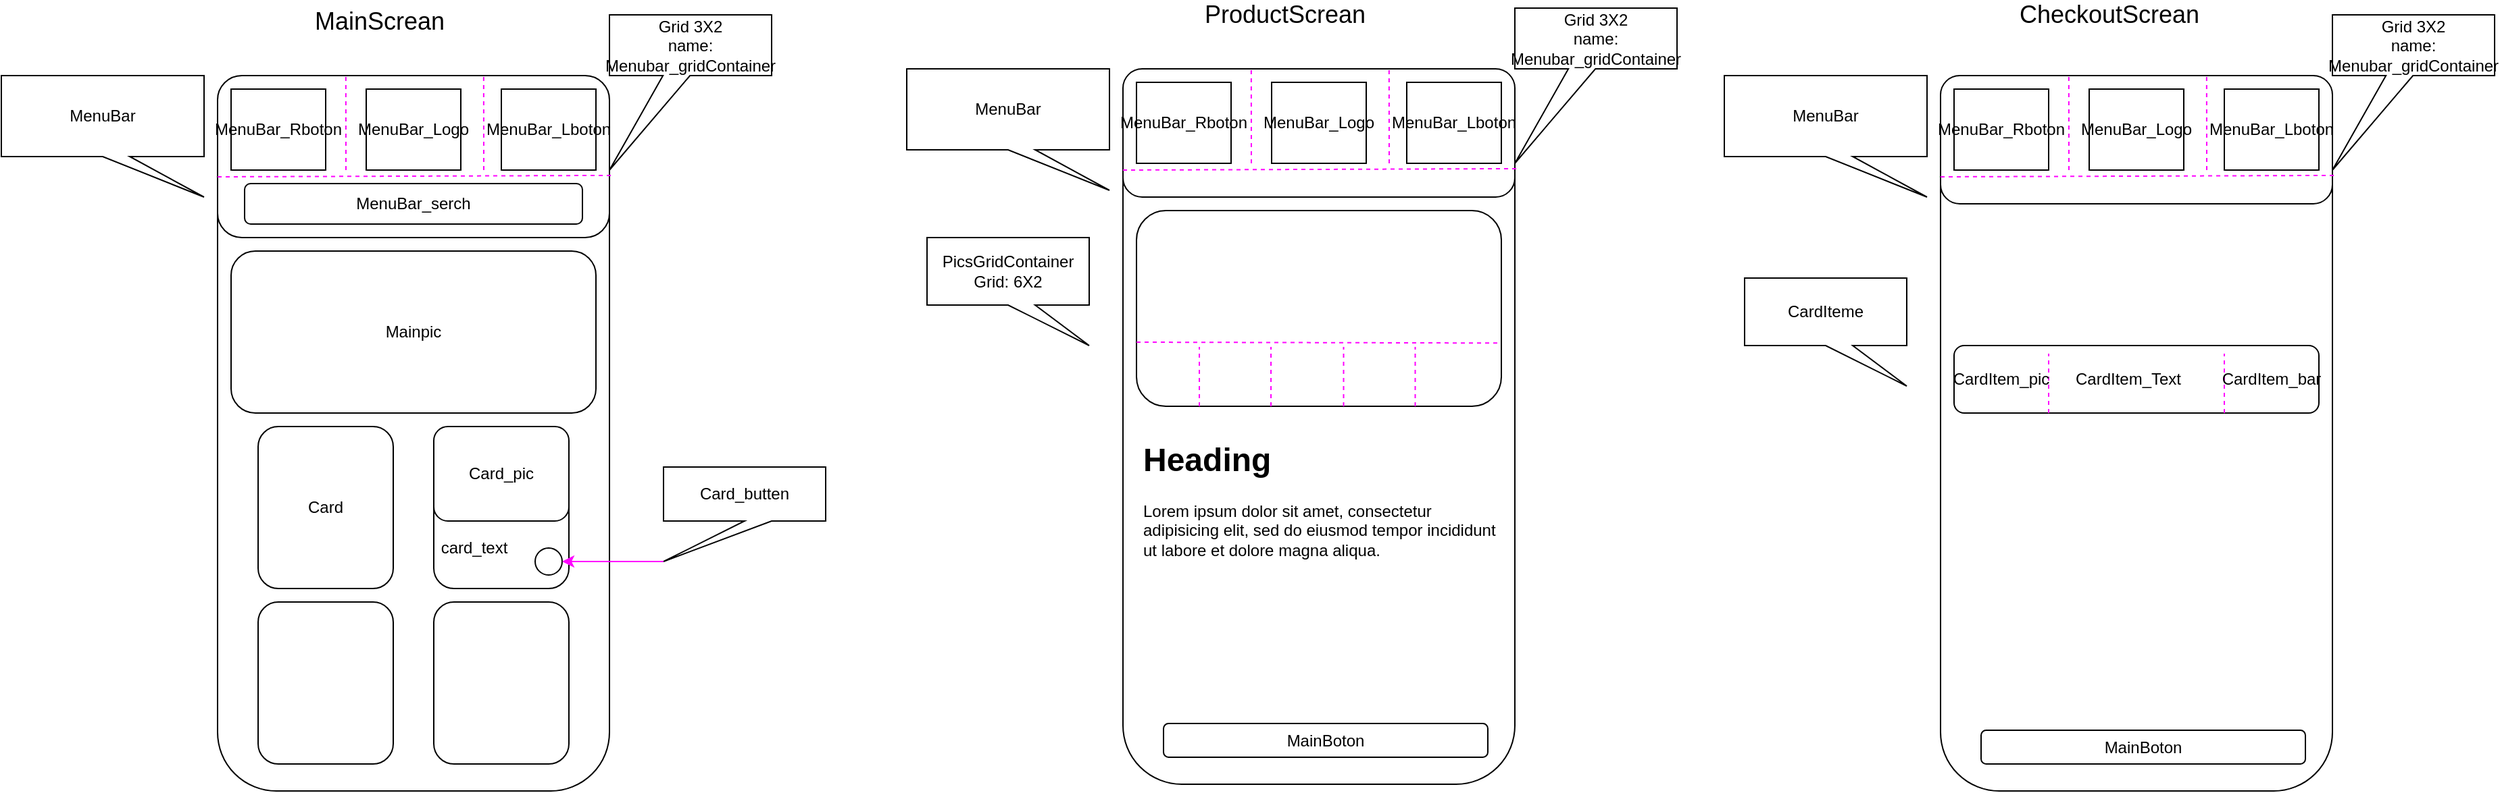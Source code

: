 <mxfile version="13.7.9" type="google"><diagram id="994tJiV0l8FxQVaftUO4" name="Page-1"><mxGraphModel dx="918" dy="486" grid="1" gridSize="10" guides="1" tooltips="1" connect="1" arrows="1" fold="1" page="1" pageScale="1" pageWidth="827" pageHeight="1169" math="0" shadow="0"><root><mxCell id="0"/><mxCell id="1" parent="0"/><mxCell id="sAf4wgNen5dUUAqphIko-1" value="" style="rounded=1;whiteSpace=wrap;html=1;" vertex="1" parent="1"><mxGeometry x="220" y="60" width="290" height="530" as="geometry"/></mxCell><mxCell id="sAf4wgNen5dUUAqphIko-2" value="" style="rounded=1;whiteSpace=wrap;html=1;" vertex="1" parent="1"><mxGeometry x="220" y="60" width="290" height="120" as="geometry"/></mxCell><mxCell id="sAf4wgNen5dUUAqphIko-7" value="MenuBar_Rboton" style="rounded=0;whiteSpace=wrap;html=1;" vertex="1" parent="1"><mxGeometry x="230" y="70" width="70" height="60" as="geometry"/></mxCell><mxCell id="sAf4wgNen5dUUAqphIko-8" value="MenuBar_Logo" style="rounded=0;whiteSpace=wrap;html=1;" vertex="1" parent="1"><mxGeometry x="330" y="70" width="70" height="60" as="geometry"/></mxCell><mxCell id="sAf4wgNen5dUUAqphIko-10" value="MenuBar_Lboton" style="rounded=0;whiteSpace=wrap;html=1;" vertex="1" parent="1"><mxGeometry x="430" y="70" width="70" height="60" as="geometry"/></mxCell><mxCell id="sAf4wgNen5dUUAqphIko-11" value="MenuBar_serch" style="rounded=1;whiteSpace=wrap;html=1;" vertex="1" parent="1"><mxGeometry x="240" y="140" width="250" height="30" as="geometry"/></mxCell><mxCell id="sAf4wgNen5dUUAqphIko-12" value="" style="endArrow=none;dashed=1;html=1;entryX=1.007;entryY=0.658;entryDx=0;entryDy=0;entryPerimeter=0;strokeColor=#FF00FF;" edge="1" parent="1"><mxGeometry width="50" height="50" relative="1" as="geometry"><mxPoint x="220" y="135" as="sourcePoint"/><mxPoint x="512.03" y="133.96" as="targetPoint"/></mxGeometry></mxCell><mxCell id="sAf4wgNen5dUUAqphIko-14" value="" style="endArrow=none;dashed=1;html=1;entryX=0.348;entryY=0.008;entryDx=0;entryDy=0;entryPerimeter=0;strokeColor=#FF00FF;" edge="1" parent="1"><mxGeometry width="50" height="50" relative="1" as="geometry"><mxPoint x="315" y="130" as="sourcePoint"/><mxPoint x="314.92" y="60.96" as="targetPoint"/></mxGeometry></mxCell><mxCell id="sAf4wgNen5dUUAqphIko-15" value="" style="endArrow=none;dashed=1;html=1;entryX=0.348;entryY=0.008;entryDx=0;entryDy=0;entryPerimeter=0;strokeColor=#FF00FF;" edge="1" parent="1"><mxGeometry width="50" height="50" relative="1" as="geometry"><mxPoint x="417" y="130" as="sourcePoint"/><mxPoint x="416.92" y="60.96" as="targetPoint"/></mxGeometry></mxCell><mxCell id="sAf4wgNen5dUUAqphIko-17" value="&lt;div&gt;Grid 3X2&lt;/div&gt;name: Menubar_gridContainer" style="shape=callout;whiteSpace=wrap;html=1;perimeter=calloutPerimeter;position2=0;size=70;position=0.33;" vertex="1" parent="1"><mxGeometry x="510" y="15" width="120" height="115" as="geometry"/></mxCell><mxCell id="sAf4wgNen5dUUAqphIko-18" value="Mainpic" style="rounded=1;whiteSpace=wrap;html=1;" vertex="1" parent="1"><mxGeometry x="230" y="190" width="270" height="120" as="geometry"/></mxCell><mxCell id="sAf4wgNen5dUUAqphIko-19" value="&lt;div&gt;Card&lt;/div&gt;" style="rounded=1;whiteSpace=wrap;html=1;" vertex="1" parent="1"><mxGeometry x="250" y="320" width="100" height="120" as="geometry"/></mxCell><mxCell id="sAf4wgNen5dUUAqphIko-20" value="" style="rounded=1;whiteSpace=wrap;html=1;" vertex="1" parent="1"><mxGeometry x="250" y="450" width="100" height="120" as="geometry"/></mxCell><mxCell id="sAf4wgNen5dUUAqphIko-21" value="" style="rounded=1;whiteSpace=wrap;html=1;" vertex="1" parent="1"><mxGeometry x="380" y="320" width="100" height="120" as="geometry"/></mxCell><mxCell id="sAf4wgNen5dUUAqphIko-22" value="" style="rounded=1;whiteSpace=wrap;html=1;" vertex="1" parent="1"><mxGeometry x="380" y="450" width="100" height="120" as="geometry"/></mxCell><mxCell id="sAf4wgNen5dUUAqphIko-23" value="MenuBar" style="shape=callout;whiteSpace=wrap;html=1;perimeter=calloutPerimeter;position2=1;" vertex="1" parent="1"><mxGeometry x="60" y="60" width="150" height="90" as="geometry"/></mxCell><mxCell id="sAf4wgNen5dUUAqphIko-25" value="Card_pic" style="rounded=1;whiteSpace=wrap;html=1;" vertex="1" parent="1"><mxGeometry x="380" y="320" width="100" height="70" as="geometry"/></mxCell><mxCell id="sAf4wgNen5dUUAqphIko-26" value="card_text" style="text;html=1;strokeColor=none;fillColor=none;align=center;verticalAlign=middle;whiteSpace=wrap;rounded=0;" vertex="1" parent="1"><mxGeometry x="390" y="400" width="40" height="20" as="geometry"/></mxCell><mxCell id="sAf4wgNen5dUUAqphIko-27" value="" style="ellipse;whiteSpace=wrap;html=1;aspect=fixed;" vertex="1" parent="1"><mxGeometry x="455" y="410" width="20" height="20" as="geometry"/></mxCell><mxCell id="sAf4wgNen5dUUAqphIko-29" value="Card_butten" style="shape=callout;whiteSpace=wrap;html=1;perimeter=calloutPerimeter;position2=0;" vertex="1" parent="1"><mxGeometry x="550" y="350" width="120" height="70" as="geometry"/></mxCell><mxCell id="sAf4wgNen5dUUAqphIko-30" value="" style="endArrow=classic;html=1;strokeColor=#FF00FF;entryX=1;entryY=0.5;entryDx=0;entryDy=0;exitX=0;exitY=0;exitDx=0;exitDy=70;exitPerimeter=0;" edge="1" parent="1" source="sAf4wgNen5dUUAqphIko-29" target="sAf4wgNen5dUUAqphIko-27"><mxGeometry width="50" height="50" relative="1" as="geometry"><mxPoint x="590" y="320" as="sourcePoint"/><mxPoint x="440" y="300" as="targetPoint"/></mxGeometry></mxCell><mxCell id="sAf4wgNen5dUUAqphIko-31" value="&lt;font style=&quot;font-size: 18px&quot;&gt;MainScrean&lt;/font&gt;" style="text;html=1;strokeColor=none;fillColor=none;align=center;verticalAlign=middle;whiteSpace=wrap;rounded=0;" vertex="1" parent="1"><mxGeometry x="320" y="10" width="40" height="20" as="geometry"/></mxCell><mxCell id="sAf4wgNen5dUUAqphIko-32" value="" style="rounded=1;whiteSpace=wrap;html=1;" vertex="1" parent="1"><mxGeometry x="890" y="55" width="290" height="530" as="geometry"/></mxCell><mxCell id="sAf4wgNen5dUUAqphIko-33" value="" style="rounded=1;whiteSpace=wrap;html=1;" vertex="1" parent="1"><mxGeometry x="890" y="55" width="290" height="95" as="geometry"/></mxCell><mxCell id="sAf4wgNen5dUUAqphIko-34" value="MenuBar_Rboton" style="rounded=0;whiteSpace=wrap;html=1;" vertex="1" parent="1"><mxGeometry x="900" y="65" width="70" height="60" as="geometry"/></mxCell><mxCell id="sAf4wgNen5dUUAqphIko-35" value="MenuBar_Logo" style="rounded=0;whiteSpace=wrap;html=1;" vertex="1" parent="1"><mxGeometry x="1000" y="65" width="70" height="60" as="geometry"/></mxCell><mxCell id="sAf4wgNen5dUUAqphIko-36" value="MenuBar_Lboton" style="rounded=0;whiteSpace=wrap;html=1;" vertex="1" parent="1"><mxGeometry x="1100" y="65" width="70" height="60" as="geometry"/></mxCell><mxCell id="sAf4wgNen5dUUAqphIko-38" value="" style="endArrow=none;dashed=1;html=1;entryX=1.007;entryY=0.658;entryDx=0;entryDy=0;entryPerimeter=0;strokeColor=#FF00FF;" edge="1" parent="1"><mxGeometry width="50" height="50" relative="1" as="geometry"><mxPoint x="890" y="130" as="sourcePoint"/><mxPoint x="1182.03" y="128.96" as="targetPoint"/></mxGeometry></mxCell><mxCell id="sAf4wgNen5dUUAqphIko-39" value="" style="endArrow=none;dashed=1;html=1;entryX=0.348;entryY=0.008;entryDx=0;entryDy=0;entryPerimeter=0;strokeColor=#FF00FF;" edge="1" parent="1"><mxGeometry width="50" height="50" relative="1" as="geometry"><mxPoint x="985" y="125" as="sourcePoint"/><mxPoint x="984.92" y="55.96" as="targetPoint"/></mxGeometry></mxCell><mxCell id="sAf4wgNen5dUUAqphIko-40" value="" style="endArrow=none;dashed=1;html=1;entryX=0.348;entryY=0.008;entryDx=0;entryDy=0;entryPerimeter=0;strokeColor=#FF00FF;" edge="1" parent="1"><mxGeometry width="50" height="50" relative="1" as="geometry"><mxPoint x="1087" y="125" as="sourcePoint"/><mxPoint x="1086.92" y="55.96" as="targetPoint"/></mxGeometry></mxCell><mxCell id="sAf4wgNen5dUUAqphIko-41" value="&lt;div&gt;Grid 3X2&lt;/div&gt;name: Menubar_gridContainer" style="shape=callout;whiteSpace=wrap;html=1;perimeter=calloutPerimeter;position2=0;size=70;position=0.33;" vertex="1" parent="1"><mxGeometry x="1180" y="10" width="120" height="115" as="geometry"/></mxCell><mxCell id="sAf4wgNen5dUUAqphIko-42" value="" style="rounded=1;whiteSpace=wrap;html=1;" vertex="1" parent="1"><mxGeometry x="900" y="160" width="270" height="145" as="geometry"/></mxCell><mxCell id="sAf4wgNen5dUUAqphIko-44" value="MainBoton" style="rounded=1;whiteSpace=wrap;html=1;" vertex="1" parent="1"><mxGeometry x="920" y="540" width="240" height="25" as="geometry"/></mxCell><mxCell id="sAf4wgNen5dUUAqphIko-47" value="MenuBar" style="shape=callout;whiteSpace=wrap;html=1;perimeter=calloutPerimeter;position2=1;" vertex="1" parent="1"><mxGeometry x="730" y="55" width="150" height="90" as="geometry"/></mxCell><mxCell id="sAf4wgNen5dUUAqphIko-53" value="&lt;font style=&quot;font-size: 18px&quot;&gt;ProductScrean&lt;/font&gt;" style="text;html=1;strokeColor=none;fillColor=none;align=center;verticalAlign=middle;whiteSpace=wrap;rounded=0;" vertex="1" parent="1"><mxGeometry x="990" y="5" width="40" height="20" as="geometry"/></mxCell><mxCell id="sAf4wgNen5dUUAqphIko-75" value="&lt;font style=&quot;font-size: 18px&quot;&gt;CheckoutScrean&lt;/font&gt;" style="text;html=1;strokeColor=none;fillColor=none;align=center;verticalAlign=middle;whiteSpace=wrap;rounded=0;" vertex="1" parent="1"><mxGeometry x="1600" y="5" width="40" height="20" as="geometry"/></mxCell><mxCell id="sAf4wgNen5dUUAqphIko-77" value="&lt;div&gt;PicsGridContainer&lt;/div&gt;&lt;div&gt;Grid: 6X2&lt;br&gt;&lt;/div&gt;" style="shape=callout;whiteSpace=wrap;html=1;perimeter=calloutPerimeter;position2=1;" vertex="1" parent="1"><mxGeometry x="745" y="180" width="120" height="80" as="geometry"/></mxCell><mxCell id="sAf4wgNen5dUUAqphIko-78" value="" style="endArrow=none;dashed=1;html=1;strokeColor=#FF00FF;entryX=0.999;entryY=0.677;entryDx=0;entryDy=0;entryPerimeter=0;" edge="1" parent="1" target="sAf4wgNen5dUUAqphIko-42"><mxGeometry width="50" height="50" relative="1" as="geometry"><mxPoint x="900" y="257.5" as="sourcePoint"/><mxPoint x="950" y="207.5" as="targetPoint"/></mxGeometry></mxCell><mxCell id="sAf4wgNen5dUUAqphIko-79" value="" style="endArrow=none;dashed=1;html=1;strokeColor=#FF00FF;" edge="1" parent="1"><mxGeometry width="50" height="50" relative="1" as="geometry"><mxPoint x="946.52" y="305" as="sourcePoint"/><mxPoint x="946.52" y="261" as="targetPoint"/></mxGeometry></mxCell><mxCell id="sAf4wgNen5dUUAqphIko-80" value="" style="endArrow=none;dashed=1;html=1;strokeColor=#FF00FF;" edge="1" parent="1"><mxGeometry width="50" height="50" relative="1" as="geometry"><mxPoint x="999.52" y="305" as="sourcePoint"/><mxPoint x="999.52" y="261" as="targetPoint"/></mxGeometry></mxCell><mxCell id="sAf4wgNen5dUUAqphIko-81" value="" style="endArrow=none;dashed=1;html=1;strokeColor=#FF00FF;" edge="1" parent="1"><mxGeometry width="50" height="50" relative="1" as="geometry"><mxPoint x="1053.26" y="305" as="sourcePoint"/><mxPoint x="1053.26" y="261" as="targetPoint"/></mxGeometry></mxCell><mxCell id="sAf4wgNen5dUUAqphIko-82" value="" style="endArrow=none;dashed=1;html=1;strokeColor=#FF00FF;" edge="1" parent="1"><mxGeometry width="50" height="50" relative="1" as="geometry"><mxPoint x="1106.26" y="305" as="sourcePoint"/><mxPoint x="1106.26" y="261" as="targetPoint"/></mxGeometry></mxCell><mxCell id="sAf4wgNen5dUUAqphIko-83" value="&lt;h1&gt;Heading&lt;/h1&gt;&lt;p&gt;Lorem ipsum dolor sit amet, consectetur adipisicing elit, sed do eiusmod tempor incididunt ut labore et dolore magna aliqua.&lt;/p&gt;" style="text;html=1;strokeColor=none;fillColor=none;spacing=5;spacingTop=-20;whiteSpace=wrap;overflow=hidden;rounded=0;" vertex="1" parent="1"><mxGeometry x="900" y="325" width="270" height="195" as="geometry"/></mxCell><mxCell id="sAf4wgNen5dUUAqphIko-84" value="" style="rounded=1;whiteSpace=wrap;html=1;" vertex="1" parent="1"><mxGeometry x="1495" y="60" width="290" height="530" as="geometry"/></mxCell><mxCell id="sAf4wgNen5dUUAqphIko-85" value="" style="rounded=1;whiteSpace=wrap;html=1;" vertex="1" parent="1"><mxGeometry x="1495" y="60" width="290" height="95" as="geometry"/></mxCell><mxCell id="sAf4wgNen5dUUAqphIko-86" value="MenuBar_Rboton" style="rounded=0;whiteSpace=wrap;html=1;" vertex="1" parent="1"><mxGeometry x="1505" y="70" width="70" height="60" as="geometry"/></mxCell><mxCell id="sAf4wgNen5dUUAqphIko-87" value="MenuBar_Logo" style="rounded=0;whiteSpace=wrap;html=1;" vertex="1" parent="1"><mxGeometry x="1605" y="70" width="70" height="60" as="geometry"/></mxCell><mxCell id="sAf4wgNen5dUUAqphIko-88" value="MenuBar_Lboton" style="rounded=0;whiteSpace=wrap;html=1;" vertex="1" parent="1"><mxGeometry x="1705" y="70" width="70" height="60" as="geometry"/></mxCell><mxCell id="sAf4wgNen5dUUAqphIko-89" value="" style="endArrow=none;dashed=1;html=1;entryX=1.007;entryY=0.658;entryDx=0;entryDy=0;entryPerimeter=0;strokeColor=#FF00FF;" edge="1" parent="1"><mxGeometry width="50" height="50" relative="1" as="geometry"><mxPoint x="1495" y="135.0" as="sourcePoint"/><mxPoint x="1787.03" y="133.96" as="targetPoint"/></mxGeometry></mxCell><mxCell id="sAf4wgNen5dUUAqphIko-90" value="" style="endArrow=none;dashed=1;html=1;entryX=0.348;entryY=0.008;entryDx=0;entryDy=0;entryPerimeter=0;strokeColor=#FF00FF;" edge="1" parent="1"><mxGeometry width="50" height="50" relative="1" as="geometry"><mxPoint x="1590" y="130.0" as="sourcePoint"/><mxPoint x="1589.92" y="60.96" as="targetPoint"/></mxGeometry></mxCell><mxCell id="sAf4wgNen5dUUAqphIko-91" value="" style="endArrow=none;dashed=1;html=1;entryX=0.348;entryY=0.008;entryDx=0;entryDy=0;entryPerimeter=0;strokeColor=#FF00FF;" edge="1" parent="1"><mxGeometry width="50" height="50" relative="1" as="geometry"><mxPoint x="1692" y="130.0" as="sourcePoint"/><mxPoint x="1691.92" y="60.96" as="targetPoint"/></mxGeometry></mxCell><mxCell id="sAf4wgNen5dUUAqphIko-92" value="&lt;div&gt;Grid 3X2&lt;/div&gt;name: Menubar_gridContainer" style="shape=callout;whiteSpace=wrap;html=1;perimeter=calloutPerimeter;position2=0;size=70;position=0.33;" vertex="1" parent="1"><mxGeometry x="1785" y="15" width="120" height="115" as="geometry"/></mxCell><mxCell id="sAf4wgNen5dUUAqphIko-93" value="" style="rounded=1;whiteSpace=wrap;html=1;" vertex="1" parent="1"><mxGeometry x="1505" y="260" width="270" height="50" as="geometry"/></mxCell><mxCell id="sAf4wgNen5dUUAqphIko-94" value="MainBoton" style="rounded=1;whiteSpace=wrap;html=1;" vertex="1" parent="1"><mxGeometry x="1525" y="545" width="240" height="25" as="geometry"/></mxCell><mxCell id="sAf4wgNen5dUUAqphIko-95" value="MenuBar" style="shape=callout;whiteSpace=wrap;html=1;perimeter=calloutPerimeter;position2=1;" vertex="1" parent="1"><mxGeometry x="1335" y="60" width="150" height="90" as="geometry"/></mxCell><mxCell id="sAf4wgNen5dUUAqphIko-96" value="CardIteme" style="shape=callout;whiteSpace=wrap;html=1;perimeter=calloutPerimeter;position2=1;" vertex="1" parent="1"><mxGeometry x="1350" y="210" width="120" height="80" as="geometry"/></mxCell><mxCell id="sAf4wgNen5dUUAqphIko-98" value="" style="endArrow=none;dashed=1;html=1;strokeColor=#FF00FF;" edge="1" parent="1"><mxGeometry width="50" height="50" relative="1" as="geometry"><mxPoint x="1575" y="310" as="sourcePoint"/><mxPoint x="1575" y="266" as="targetPoint"/></mxGeometry></mxCell><mxCell id="sAf4wgNen5dUUAqphIko-101" value="" style="endArrow=none;dashed=1;html=1;strokeColor=#FF00FF;" edge="1" parent="1"><mxGeometry width="50" height="50" relative="1" as="geometry"><mxPoint x="1705.0" y="310" as="sourcePoint"/><mxPoint x="1705.0" y="266" as="targetPoint"/></mxGeometry></mxCell><mxCell id="sAf4wgNen5dUUAqphIko-104" value="CardItem_Text" style="text;html=1;strokeColor=none;fillColor=none;align=center;verticalAlign=middle;whiteSpace=wrap;rounded=0;" vertex="1" parent="1"><mxGeometry x="1614" y="275" width="40" height="20" as="geometry"/></mxCell><mxCell id="sAf4wgNen5dUUAqphIko-105" value="CardItem_pic" style="text;html=1;strokeColor=none;fillColor=none;align=center;verticalAlign=middle;whiteSpace=wrap;rounded=0;" vertex="1" parent="1"><mxGeometry x="1520" y="275" width="40" height="20" as="geometry"/></mxCell><mxCell id="sAf4wgNen5dUUAqphIko-106" value="CardItem_bar" style="text;html=1;strokeColor=none;fillColor=none;align=center;verticalAlign=middle;whiteSpace=wrap;rounded=0;" vertex="1" parent="1"><mxGeometry x="1720" y="275" width="40" height="20" as="geometry"/></mxCell></root></mxGraphModel></diagram></mxfile>